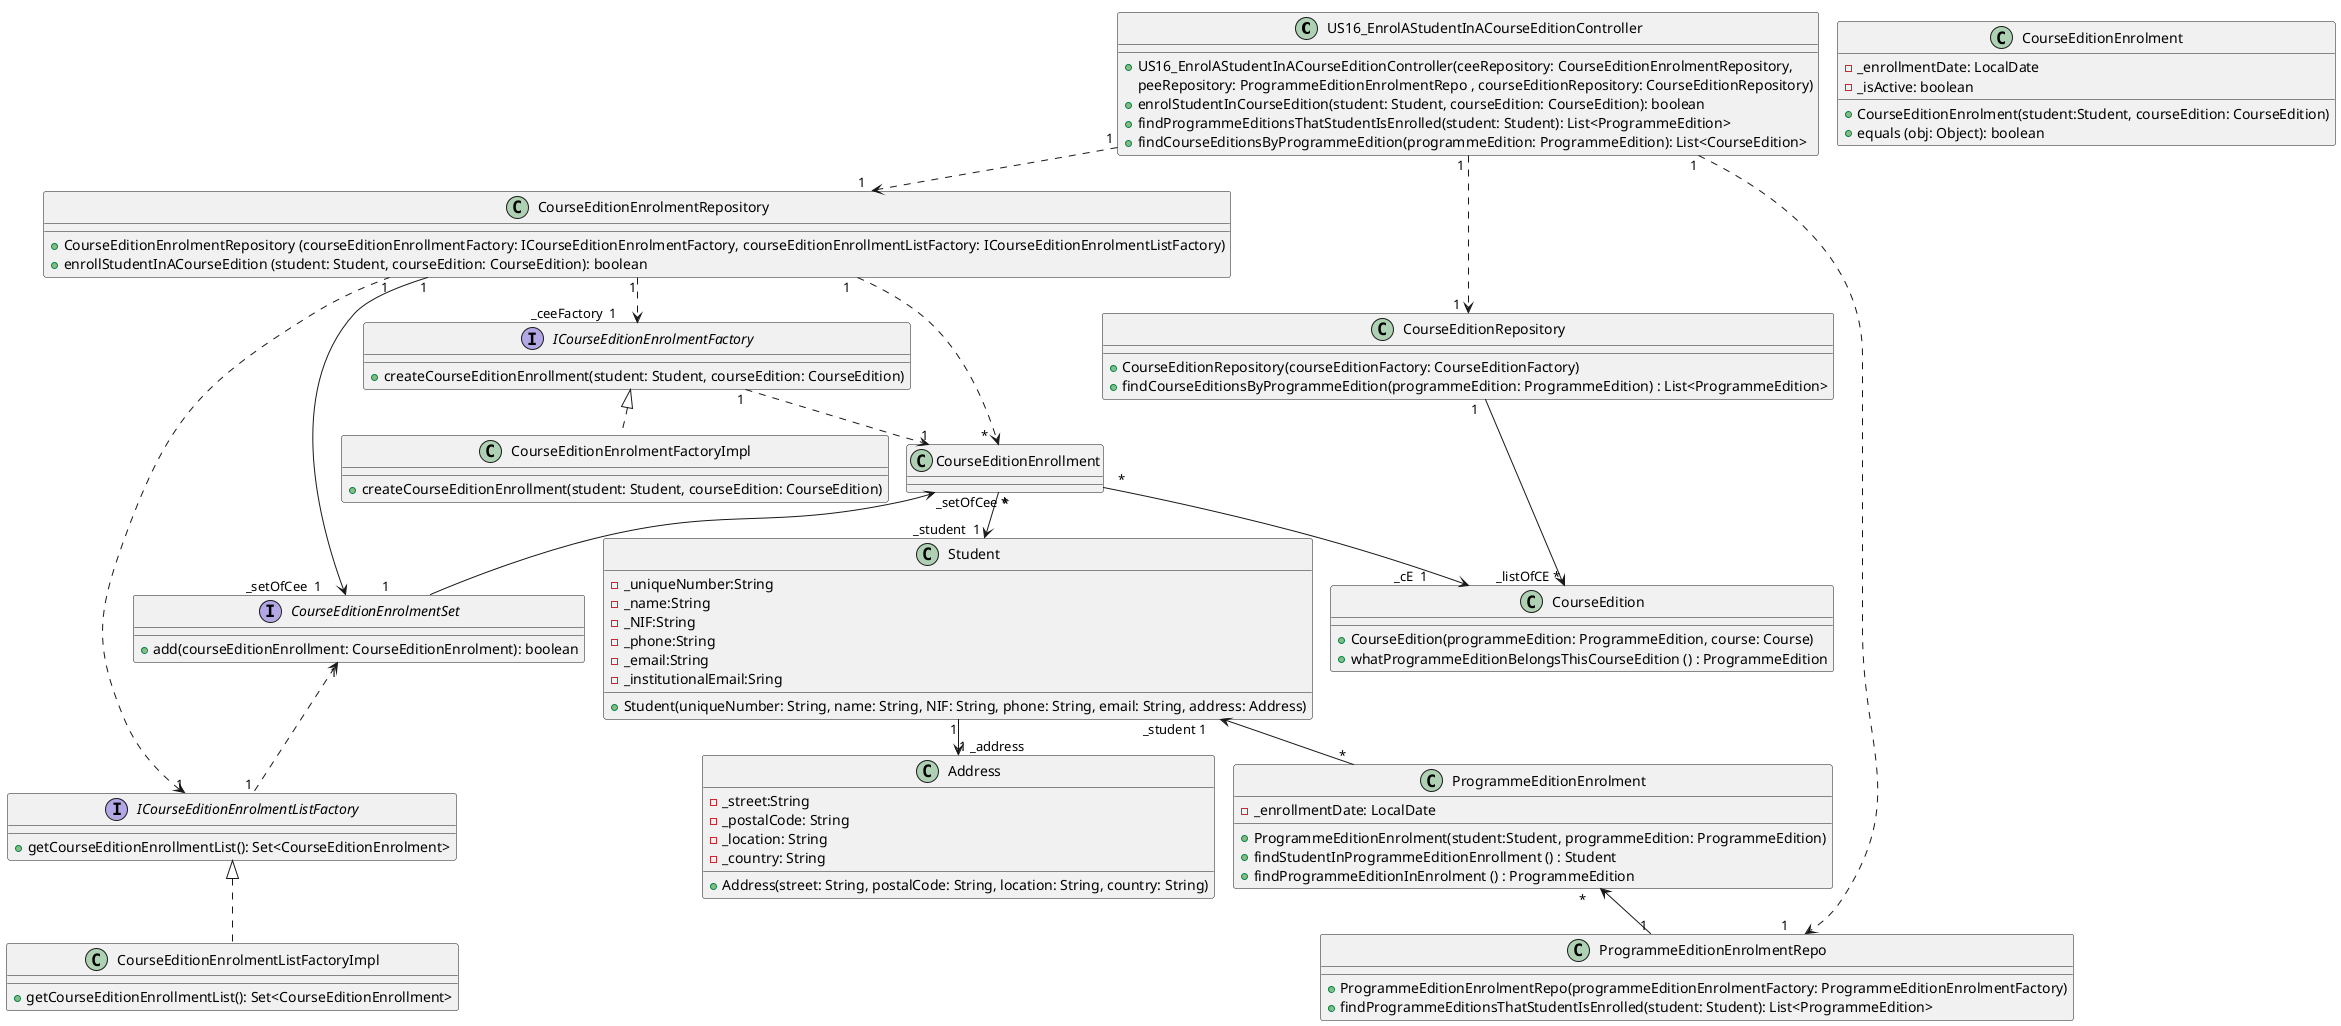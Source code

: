 @startuml
!pragma layout smetana

class US16_EnrolAStudentInACourseEditionController {
    +US16_EnrolAStudentInACourseEditionController(ceeRepository: CourseEditionEnrolmentRepository,
    peeRepository: ProgrammeEditionEnrolmentRepo , courseEditionRepository: CourseEditionRepository)
    +enrolStudentInCourseEdition(student: Student, courseEdition: CourseEdition): boolean
    +findProgrammeEditionsThatStudentIsEnrolled(student: Student): List<ProgrammeEdition>
    +findCourseEditionsByProgrammeEdition(programmeEdition: ProgrammeEdition): List<CourseEdition>
}

class CourseEditionEnrolmentFactoryImpl{
    +createCourseEditionEnrollment(student: Student, courseEdition: CourseEdition)
}

class CourseEditionEnrolment {
    -_enrollmentDate: LocalDate
    - _isActive: boolean
    +CourseEditionEnrolment(student:Student, courseEdition: CourseEdition)
    +equals (obj: Object): boolean
}

interface ICourseEditionEnrolmentListFactory{
    +getCourseEditionEnrollmentList(): Set<CourseEditionEnrolment>
}

class CourseEditionEnrolmentListFactoryImpl {
    +getCourseEditionEnrollmentList(): Set<CourseEditionEnrollment>
}

interface ICourseEditionEnrolmentFactory{
    +createCourseEditionEnrollment(student: Student, courseEdition: CourseEdition)
}

class CourseEditionEnrolmentRepository {
    +CourseEditionEnrolmentRepository (courseEditionEnrollmentFactory: ICourseEditionEnrolmentFactory, courseEditionEnrollmentListFactory: ICourseEditionEnrolmentListFactory)
    +enrollStudentInACourseEdition (student: Student, courseEdition: CourseEdition): boolean
}

class ProgrammeEditionEnrolment {
    -_enrollmentDate: LocalDate
    +ProgrammeEditionEnrolment(student:Student, programmeEdition: ProgrammeEdition)
    +findStudentInProgrammeEditionEnrollment () : Student
    +findProgrammeEditionInEnrolment () : ProgrammeEdition
}

interface CourseEditionEnrolmentSet {
    +add(courseEditionEnrollment: CourseEditionEnrolment): boolean
}

class ProgrammeEditionEnrolmentRepo {
    +ProgrammeEditionEnrolmentRepo(programmeEditionEnrolmentFactory: ProgrammeEditionEnrolmentFactory)
    +findProgrammeEditionsThatStudentIsEnrolled(student: Student): List<ProgrammeEdition>
}

class Student {
    -_uniqueNumber:String
    -_name:String
    -_NIF:String
    -_phone:String
    -_email:String
    -_institutionalEmail:Sring
    +Student(uniqueNumber: String, name: String, NIF: String, phone: String, email: String, address: Address)
}

class Address {
     -_street:String
     -_postalCode: String
     -_location: String
     -_country: String
     +Address(street: String, postalCode: String, location: String, country: String)
}

class CourseEdition {
    +CourseEdition(programmeEdition: ProgrammeEdition, course: Course)
    +whatProgrammeEditionBelongsThisCourseEdition () : ProgrammeEdition
}

class CourseEditionRepository {
    +CourseEditionRepository(courseEditionFactory: CourseEditionFactory)
    +findCourseEditionsByProgrammeEdition(programmeEdition: ProgrammeEdition) : List<ProgrammeEdition>
}

CourseEdition "_listOfCE * " <-u- "1  " CourseEditionRepository
Student "  _student  1 " <-u- " * " CourseEditionEnrollment
CourseEditionEnrollment "    *  " --> "    _cE  1            " CourseEdition
ProgrammeEditionEnrolment "      *  " -u-> "_student 1    " Student
ProgrammeEditionEnrolment " *    " <-- "1 " ProgrammeEditionEnrolmentRepo
US16_EnrolAStudentInACourseEditionController "1 "..> "1  " CourseEditionRepository
US16_EnrolAStudentInACourseEditionController "1"..> "1     " ProgrammeEditionEnrolmentRepo
US16_EnrolAStudentInACourseEditionController "1 "..> "  1  " CourseEditionEnrolmentRepository
Address "1 _address            " <-u- "  1" Student
CourseEditionEnrolmentSet "   1            " -u->  "_setOfCee *" CourseEditionEnrollment
CourseEditionEnrolmentRepository " 1" -u-> "_setOfCee  1       " CourseEditionEnrolmentSet
CourseEditionEnrolmentRepository"   1  " ..> " *   "CourseEditionEnrollment
ICourseEditionEnrolmentFactory <|.. CourseEditionEnrolmentFactoryImpl
ICourseEditionEnrolmentListFactory <|.. CourseEditionEnrolmentListFactoryImpl
CourseEditionEnrolmentRepository "1" .u.> "1" ICourseEditionEnrolmentListFactory
CourseEditionEnrolmentRepository "1" ..> "_ceeFactory  1      " ICourseEditionEnrolmentFactory
ICourseEditionEnrolmentFactory "1" ..> "1" CourseEditionEnrollment
ICourseEditionEnrolmentListFactory "1" .u.> "1" CourseEditionEnrolmentSet

@enduml